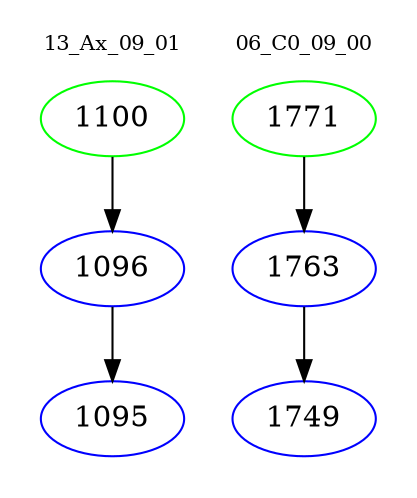 digraph{
subgraph cluster_0 {
color = white
label = "13_Ax_09_01";
fontsize=10;
T0_1100 [label="1100", color="green"]
T0_1100 -> T0_1096 [color="black"]
T0_1096 [label="1096", color="blue"]
T0_1096 -> T0_1095 [color="black"]
T0_1095 [label="1095", color="blue"]
}
subgraph cluster_1 {
color = white
label = "06_C0_09_00";
fontsize=10;
T1_1771 [label="1771", color="green"]
T1_1771 -> T1_1763 [color="black"]
T1_1763 [label="1763", color="blue"]
T1_1763 -> T1_1749 [color="black"]
T1_1749 [label="1749", color="blue"]
}
}
